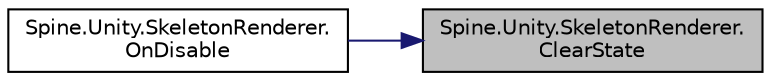 digraph "Spine.Unity.SkeletonRenderer.ClearState"
{
 // LATEX_PDF_SIZE
  edge [fontname="Helvetica",fontsize="10",labelfontname="Helvetica",labelfontsize="10"];
  node [fontname="Helvetica",fontsize="10",shape=record];
  rankdir="RL";
  Node1 [label="Spine.Unity.SkeletonRenderer.\lClearState",height=0.2,width=0.4,color="black", fillcolor="grey75", style="filled", fontcolor="black",tooltip="Clears the previously generated mesh and resets the skeleton's pose."];
  Node1 -> Node2 [dir="back",color="midnightblue",fontsize="10",style="solid",fontname="Helvetica"];
  Node2 [label="Spine.Unity.SkeletonRenderer.\lOnDisable",height=0.2,width=0.4,color="black", fillcolor="white", style="filled",URL="$class_spine_1_1_unity_1_1_skeleton_renderer.html#a8510fca778d4efb8ed4099ace67c3306",tooltip=" "];
}
